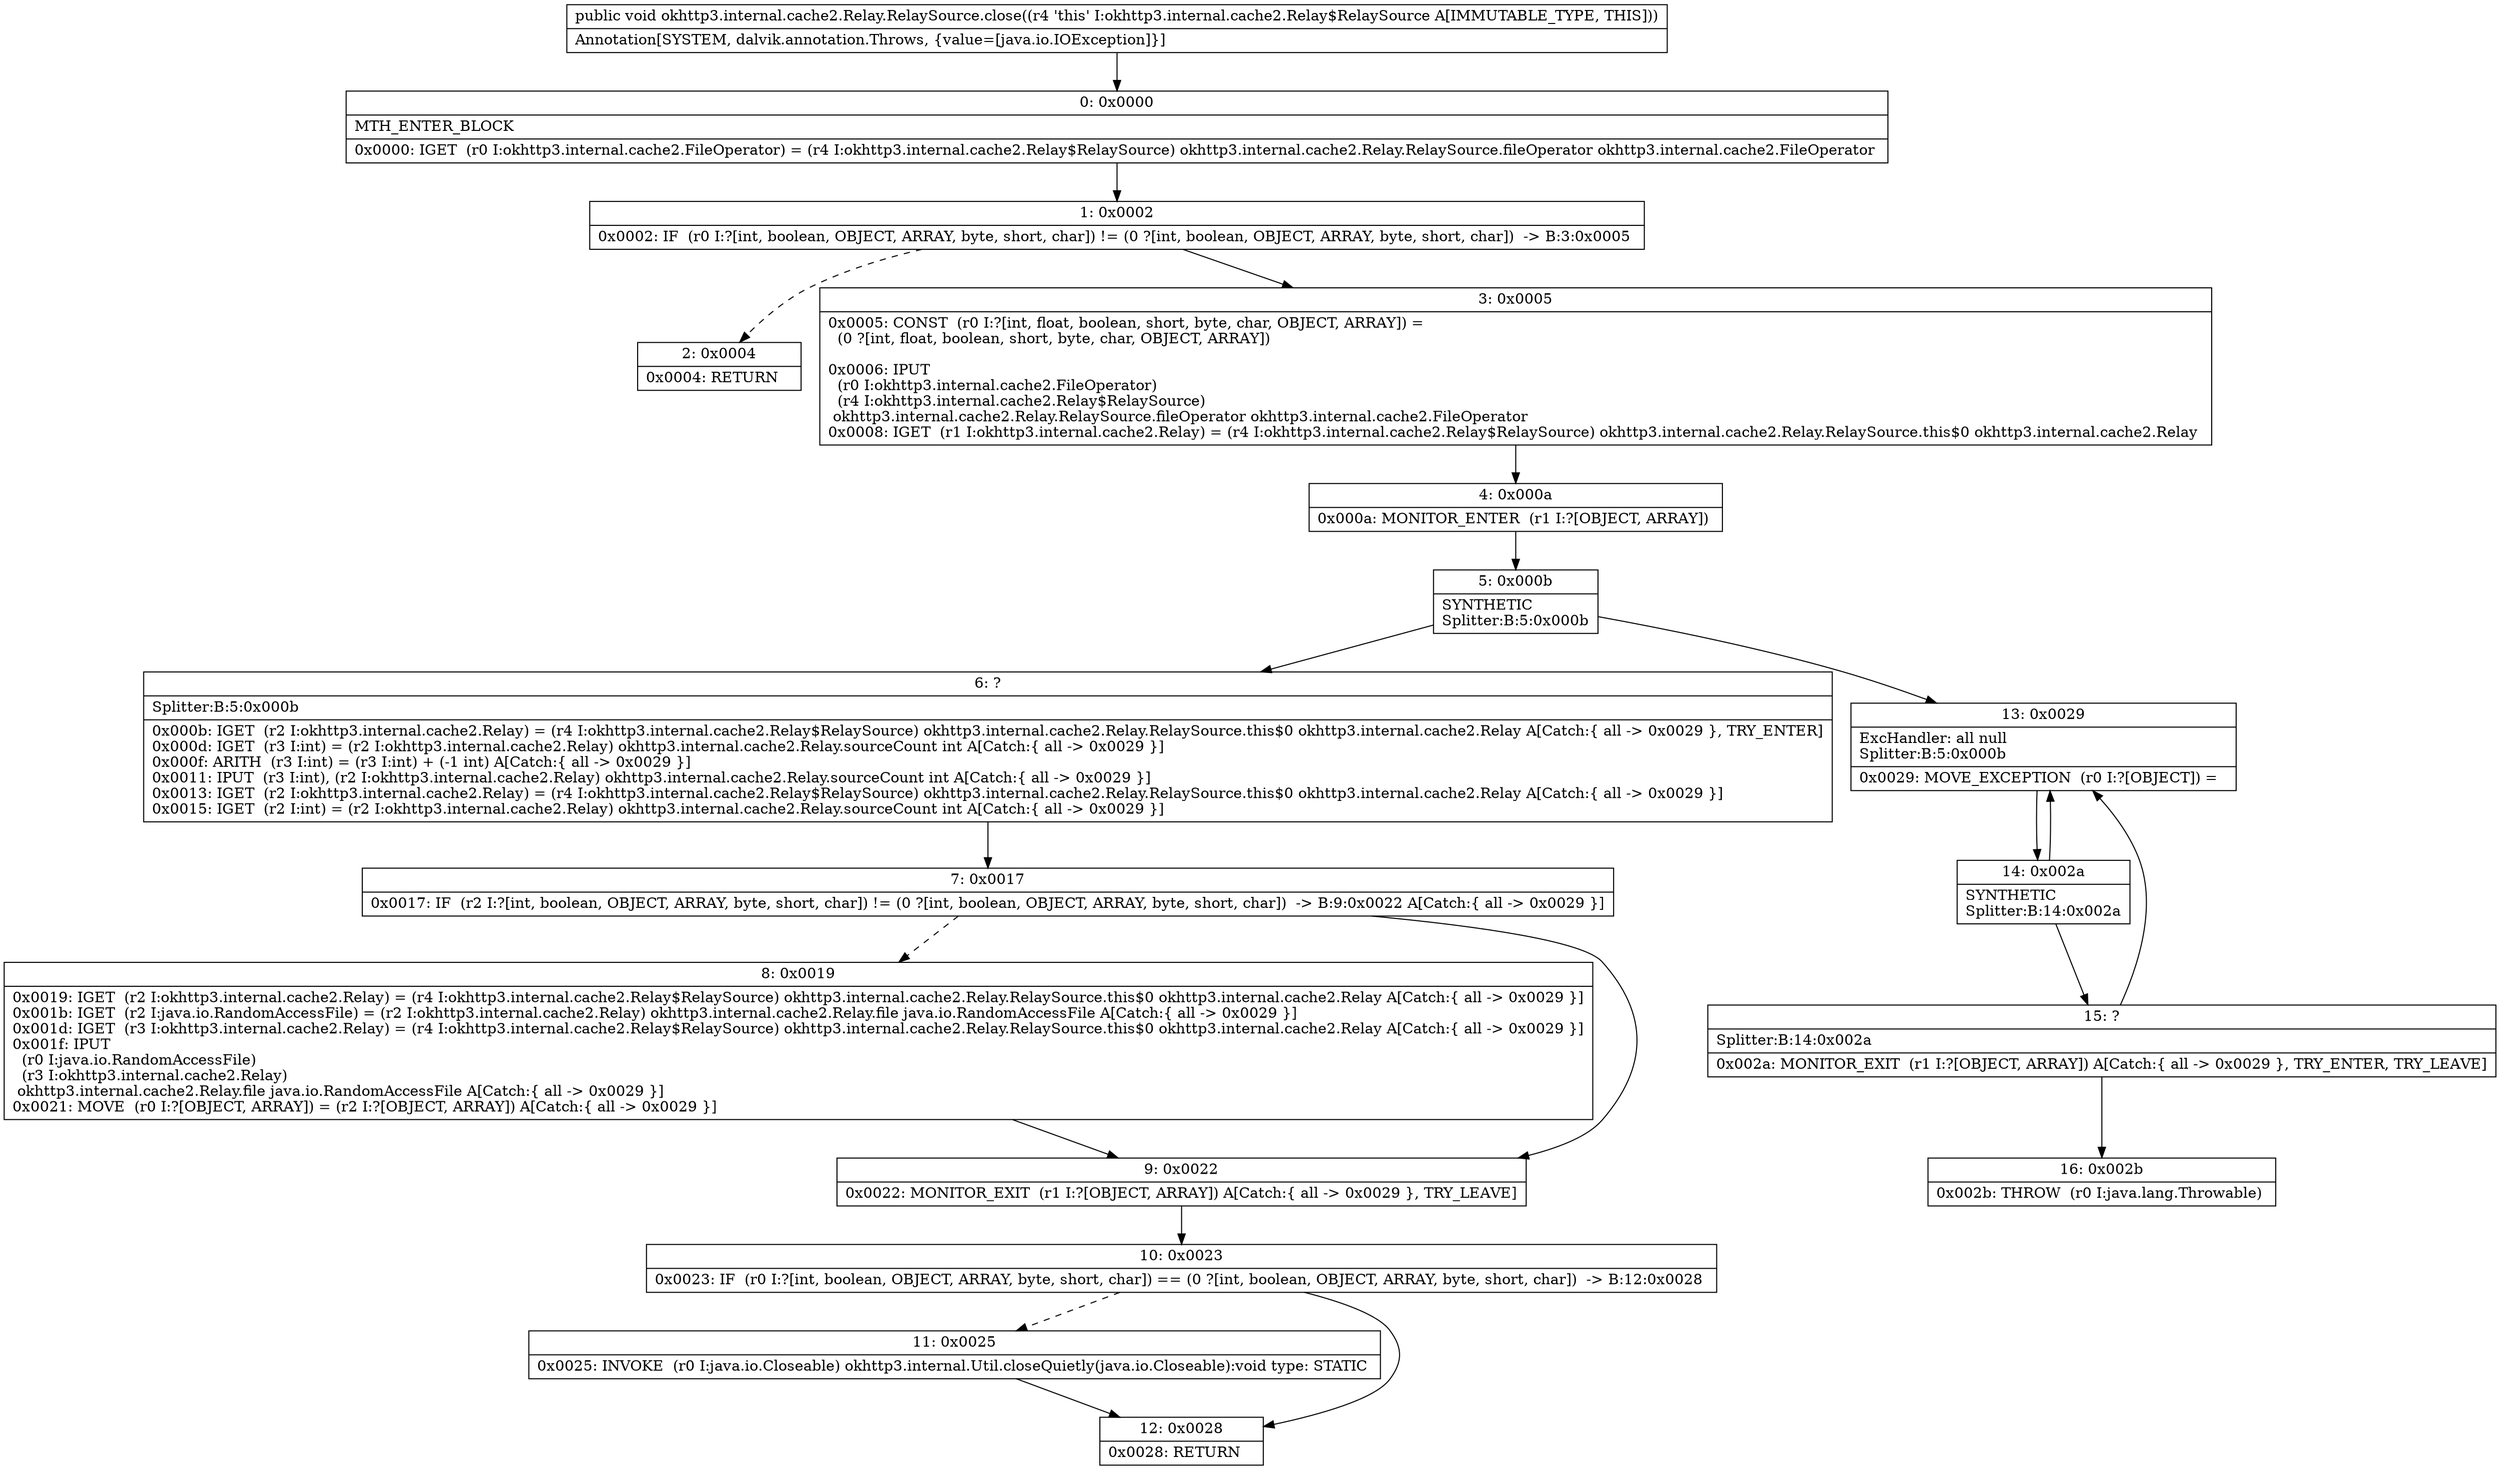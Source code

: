 digraph "CFG forokhttp3.internal.cache2.Relay.RelaySource.close()V" {
Node_0 [shape=record,label="{0\:\ 0x0000|MTH_ENTER_BLOCK\l|0x0000: IGET  (r0 I:okhttp3.internal.cache2.FileOperator) = (r4 I:okhttp3.internal.cache2.Relay$RelaySource) okhttp3.internal.cache2.Relay.RelaySource.fileOperator okhttp3.internal.cache2.FileOperator \l}"];
Node_1 [shape=record,label="{1\:\ 0x0002|0x0002: IF  (r0 I:?[int, boolean, OBJECT, ARRAY, byte, short, char]) != (0 ?[int, boolean, OBJECT, ARRAY, byte, short, char])  \-\> B:3:0x0005 \l}"];
Node_2 [shape=record,label="{2\:\ 0x0004|0x0004: RETURN   \l}"];
Node_3 [shape=record,label="{3\:\ 0x0005|0x0005: CONST  (r0 I:?[int, float, boolean, short, byte, char, OBJECT, ARRAY]) = \l  (0 ?[int, float, boolean, short, byte, char, OBJECT, ARRAY])\l \l0x0006: IPUT  \l  (r0 I:okhttp3.internal.cache2.FileOperator)\l  (r4 I:okhttp3.internal.cache2.Relay$RelaySource)\l okhttp3.internal.cache2.Relay.RelaySource.fileOperator okhttp3.internal.cache2.FileOperator \l0x0008: IGET  (r1 I:okhttp3.internal.cache2.Relay) = (r4 I:okhttp3.internal.cache2.Relay$RelaySource) okhttp3.internal.cache2.Relay.RelaySource.this$0 okhttp3.internal.cache2.Relay \l}"];
Node_4 [shape=record,label="{4\:\ 0x000a|0x000a: MONITOR_ENTER  (r1 I:?[OBJECT, ARRAY]) \l}"];
Node_5 [shape=record,label="{5\:\ 0x000b|SYNTHETIC\lSplitter:B:5:0x000b\l}"];
Node_6 [shape=record,label="{6\:\ ?|Splitter:B:5:0x000b\l|0x000b: IGET  (r2 I:okhttp3.internal.cache2.Relay) = (r4 I:okhttp3.internal.cache2.Relay$RelaySource) okhttp3.internal.cache2.Relay.RelaySource.this$0 okhttp3.internal.cache2.Relay A[Catch:\{ all \-\> 0x0029 \}, TRY_ENTER]\l0x000d: IGET  (r3 I:int) = (r2 I:okhttp3.internal.cache2.Relay) okhttp3.internal.cache2.Relay.sourceCount int A[Catch:\{ all \-\> 0x0029 \}]\l0x000f: ARITH  (r3 I:int) = (r3 I:int) + (\-1 int) A[Catch:\{ all \-\> 0x0029 \}]\l0x0011: IPUT  (r3 I:int), (r2 I:okhttp3.internal.cache2.Relay) okhttp3.internal.cache2.Relay.sourceCount int A[Catch:\{ all \-\> 0x0029 \}]\l0x0013: IGET  (r2 I:okhttp3.internal.cache2.Relay) = (r4 I:okhttp3.internal.cache2.Relay$RelaySource) okhttp3.internal.cache2.Relay.RelaySource.this$0 okhttp3.internal.cache2.Relay A[Catch:\{ all \-\> 0x0029 \}]\l0x0015: IGET  (r2 I:int) = (r2 I:okhttp3.internal.cache2.Relay) okhttp3.internal.cache2.Relay.sourceCount int A[Catch:\{ all \-\> 0x0029 \}]\l}"];
Node_7 [shape=record,label="{7\:\ 0x0017|0x0017: IF  (r2 I:?[int, boolean, OBJECT, ARRAY, byte, short, char]) != (0 ?[int, boolean, OBJECT, ARRAY, byte, short, char])  \-\> B:9:0x0022 A[Catch:\{ all \-\> 0x0029 \}]\l}"];
Node_8 [shape=record,label="{8\:\ 0x0019|0x0019: IGET  (r2 I:okhttp3.internal.cache2.Relay) = (r4 I:okhttp3.internal.cache2.Relay$RelaySource) okhttp3.internal.cache2.Relay.RelaySource.this$0 okhttp3.internal.cache2.Relay A[Catch:\{ all \-\> 0x0029 \}]\l0x001b: IGET  (r2 I:java.io.RandomAccessFile) = (r2 I:okhttp3.internal.cache2.Relay) okhttp3.internal.cache2.Relay.file java.io.RandomAccessFile A[Catch:\{ all \-\> 0x0029 \}]\l0x001d: IGET  (r3 I:okhttp3.internal.cache2.Relay) = (r4 I:okhttp3.internal.cache2.Relay$RelaySource) okhttp3.internal.cache2.Relay.RelaySource.this$0 okhttp3.internal.cache2.Relay A[Catch:\{ all \-\> 0x0029 \}]\l0x001f: IPUT  \l  (r0 I:java.io.RandomAccessFile)\l  (r3 I:okhttp3.internal.cache2.Relay)\l okhttp3.internal.cache2.Relay.file java.io.RandomAccessFile A[Catch:\{ all \-\> 0x0029 \}]\l0x0021: MOVE  (r0 I:?[OBJECT, ARRAY]) = (r2 I:?[OBJECT, ARRAY]) A[Catch:\{ all \-\> 0x0029 \}]\l}"];
Node_9 [shape=record,label="{9\:\ 0x0022|0x0022: MONITOR_EXIT  (r1 I:?[OBJECT, ARRAY]) A[Catch:\{ all \-\> 0x0029 \}, TRY_LEAVE]\l}"];
Node_10 [shape=record,label="{10\:\ 0x0023|0x0023: IF  (r0 I:?[int, boolean, OBJECT, ARRAY, byte, short, char]) == (0 ?[int, boolean, OBJECT, ARRAY, byte, short, char])  \-\> B:12:0x0028 \l}"];
Node_11 [shape=record,label="{11\:\ 0x0025|0x0025: INVOKE  (r0 I:java.io.Closeable) okhttp3.internal.Util.closeQuietly(java.io.Closeable):void type: STATIC \l}"];
Node_12 [shape=record,label="{12\:\ 0x0028|0x0028: RETURN   \l}"];
Node_13 [shape=record,label="{13\:\ 0x0029|ExcHandler: all null\lSplitter:B:5:0x000b\l|0x0029: MOVE_EXCEPTION  (r0 I:?[OBJECT]) =  \l}"];
Node_14 [shape=record,label="{14\:\ 0x002a|SYNTHETIC\lSplitter:B:14:0x002a\l}"];
Node_15 [shape=record,label="{15\:\ ?|Splitter:B:14:0x002a\l|0x002a: MONITOR_EXIT  (r1 I:?[OBJECT, ARRAY]) A[Catch:\{ all \-\> 0x0029 \}, TRY_ENTER, TRY_LEAVE]\l}"];
Node_16 [shape=record,label="{16\:\ 0x002b|0x002b: THROW  (r0 I:java.lang.Throwable) \l}"];
MethodNode[shape=record,label="{public void okhttp3.internal.cache2.Relay.RelaySource.close((r4 'this' I:okhttp3.internal.cache2.Relay$RelaySource A[IMMUTABLE_TYPE, THIS]))  | Annotation[SYSTEM, dalvik.annotation.Throws, \{value=[java.io.IOException]\}]\l}"];
MethodNode -> Node_0;
Node_0 -> Node_1;
Node_1 -> Node_2[style=dashed];
Node_1 -> Node_3;
Node_3 -> Node_4;
Node_4 -> Node_5;
Node_5 -> Node_6;
Node_5 -> Node_13;
Node_6 -> Node_7;
Node_7 -> Node_8[style=dashed];
Node_7 -> Node_9;
Node_8 -> Node_9;
Node_9 -> Node_10;
Node_10 -> Node_11[style=dashed];
Node_10 -> Node_12;
Node_11 -> Node_12;
Node_13 -> Node_14;
Node_14 -> Node_15;
Node_14 -> Node_13;
Node_15 -> Node_16;
Node_15 -> Node_13;
}

